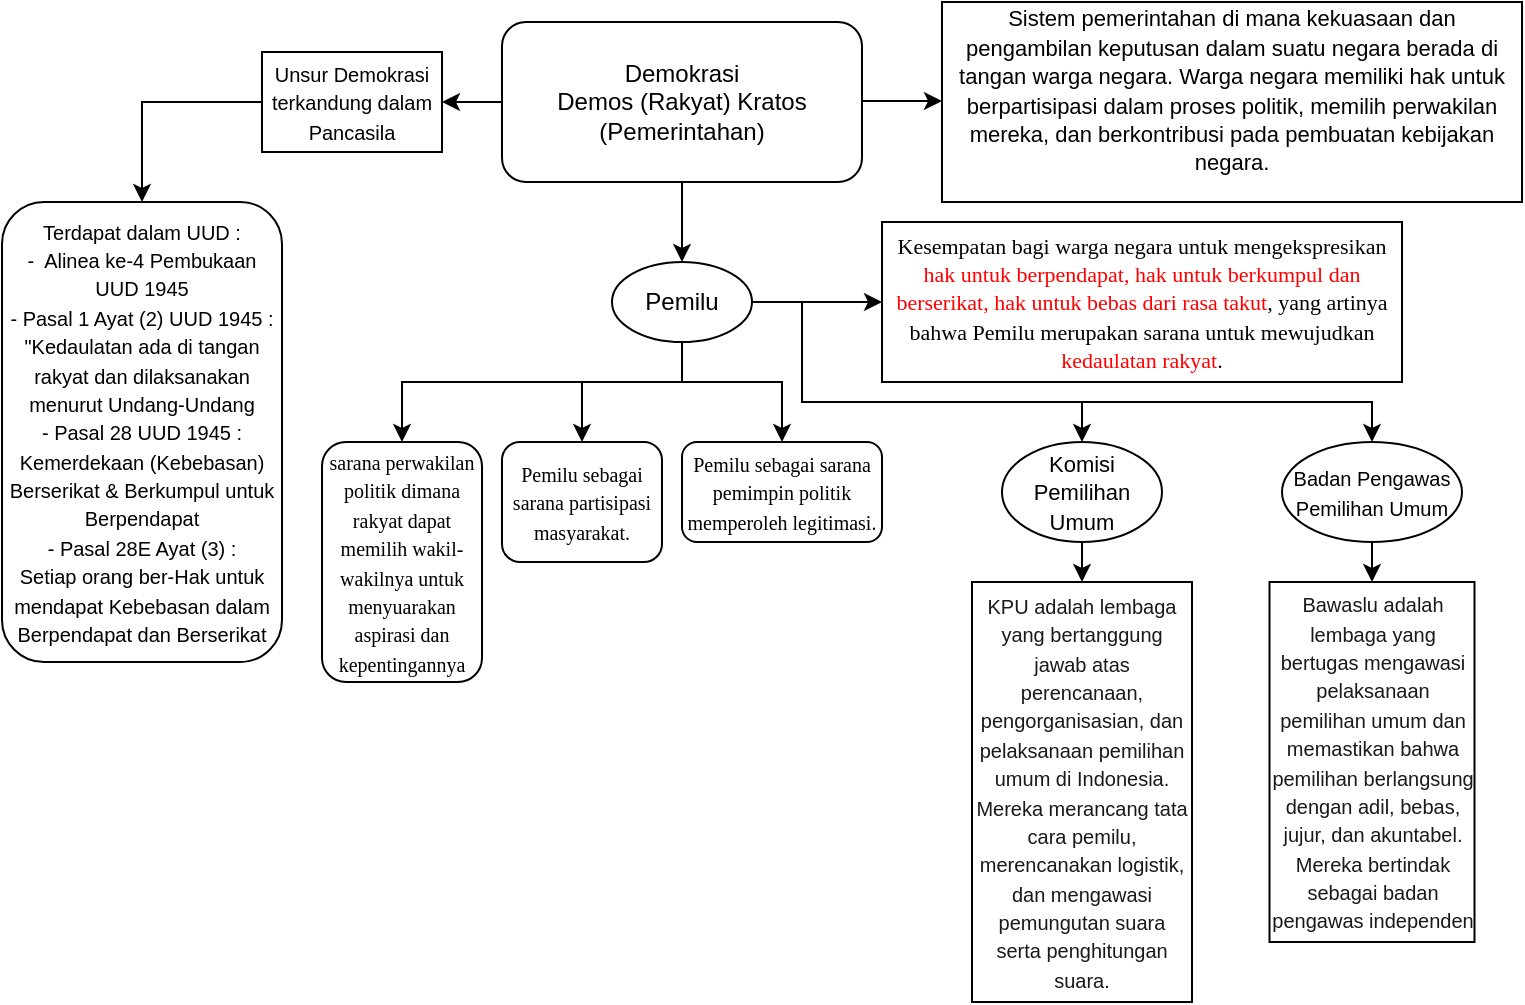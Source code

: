 <mxfile version="22.1.5" type="github">
  <diagram name="Halaman-1" id="0KanamrfrFxnqKmA-B9_">
    <mxGraphModel dx="2062" dy="709" grid="1" gridSize="10" guides="1" tooltips="1" connect="1" arrows="1" fold="1" page="1" pageScale="1" pageWidth="827" pageHeight="1169" math="0" shadow="0">
      <root>
        <mxCell id="0" />
        <mxCell id="1" parent="0" />
        <mxCell id="sA4h1yhg-4ciyW3SwDYC-16" style="edgeStyle=orthogonalEdgeStyle;rounded=0;orthogonalLoop=1;jettySize=auto;html=1;exitX=0;exitY=0.5;exitDx=0;exitDy=0;" edge="1" parent="1" source="sA4h1yhg-4ciyW3SwDYC-1">
          <mxGeometry relative="1" as="geometry">
            <mxPoint x="-10" y="50.207" as="targetPoint" />
          </mxGeometry>
        </mxCell>
        <mxCell id="sA4h1yhg-4ciyW3SwDYC-1" value="Demokrasi&lt;br&gt;Demos (Rakyat) Kratos (Pemerintahan)&lt;br&gt;" style="rounded=1;whiteSpace=wrap;html=1;" vertex="1" parent="1">
          <mxGeometry x="20" y="10" width="180" height="80" as="geometry" />
        </mxCell>
        <mxCell id="sA4h1yhg-4ciyW3SwDYC-2" value="" style="endArrow=classic;html=1;rounded=0;" edge="1" parent="1">
          <mxGeometry width="50" height="50" relative="1" as="geometry">
            <mxPoint x="200" y="49.5" as="sourcePoint" />
            <mxPoint x="240" y="49.5" as="targetPoint" />
          </mxGeometry>
        </mxCell>
        <mxCell id="sA4h1yhg-4ciyW3SwDYC-3" value="&lt;p style=&quot;line-height:1.2;text-align: justify;margin-top:0pt;margin-bottom:0pt;&quot; dir=&quot;ltr&quot;&gt;&lt;/p&gt;&lt;div&gt;&lt;/div&gt;&lt;span style=&quot;font-family: Arial, sans-serif; background-color: transparent; font-variant-numeric: normal; font-variant-east-asian: normal; font-variant-alternates: normal; font-variant-position: normal; vertical-align: baseline;&quot;&gt;&lt;font style=&quot;font-size: 11px;&quot;&gt;Sistem pemerintahan di mana kekuasaan dan pengambilan keputusan dalam suatu negara berada di tangan warga negara. Warga negara memiliki hak untuk berpartisipasi dalam proses politik, memilih perwakilan mereka, dan berkontribusi pada pembuatan kebijakan negara.&lt;/font&gt;&lt;/span&gt;&lt;p&gt;&lt;/p&gt;&lt;span id=&quot;docs-internal-guid-f88d4b03-7fff-e742-5f2c-cb4b65c643af&quot;&gt;&lt;/span&gt;" style="rounded=0;whiteSpace=wrap;html=1;" vertex="1" parent="1">
          <mxGeometry x="240" width="290" height="100" as="geometry" />
        </mxCell>
        <mxCell id="sA4h1yhg-4ciyW3SwDYC-4" value="" style="endArrow=classic;html=1;rounded=0;" edge="1" parent="1">
          <mxGeometry width="50" height="50" relative="1" as="geometry">
            <mxPoint x="110" y="90" as="sourcePoint" />
            <mxPoint x="110" y="130" as="targetPoint" />
          </mxGeometry>
        </mxCell>
        <mxCell id="sA4h1yhg-4ciyW3SwDYC-10" style="edgeStyle=orthogonalEdgeStyle;rounded=0;orthogonalLoop=1;jettySize=auto;html=1;entryX=0;entryY=0.5;entryDx=0;entryDy=0;" edge="1" parent="1" source="sA4h1yhg-4ciyW3SwDYC-5" target="sA4h1yhg-4ciyW3SwDYC-7">
          <mxGeometry relative="1" as="geometry">
            <mxPoint x="205" y="170" as="targetPoint" />
          </mxGeometry>
        </mxCell>
        <mxCell id="sA4h1yhg-4ciyW3SwDYC-11" style="edgeStyle=orthogonalEdgeStyle;rounded=0;orthogonalLoop=1;jettySize=auto;html=1;exitX=0.5;exitY=1;exitDx=0;exitDy=0;entryX=0.5;entryY=0;entryDx=0;entryDy=0;" edge="1" parent="1" source="sA4h1yhg-4ciyW3SwDYC-5" target="sA4h1yhg-4ciyW3SwDYC-14">
          <mxGeometry relative="1" as="geometry">
            <mxPoint x="60" y="200" as="targetPoint" />
            <Array as="points">
              <mxPoint x="110" y="190" />
              <mxPoint x="60" y="190" />
            </Array>
          </mxGeometry>
        </mxCell>
        <mxCell id="sA4h1yhg-4ciyW3SwDYC-12" style="edgeStyle=orthogonalEdgeStyle;rounded=0;orthogonalLoop=1;jettySize=auto;html=1;exitX=0.5;exitY=1;exitDx=0;exitDy=0;" edge="1" parent="1" source="sA4h1yhg-4ciyW3SwDYC-5">
          <mxGeometry relative="1" as="geometry">
            <mxPoint x="160" y="220" as="targetPoint" />
            <Array as="points">
              <mxPoint x="110" y="190" />
              <mxPoint x="160" y="190" />
            </Array>
          </mxGeometry>
        </mxCell>
        <mxCell id="sA4h1yhg-4ciyW3SwDYC-22" style="edgeStyle=orthogonalEdgeStyle;rounded=0;orthogonalLoop=1;jettySize=auto;html=1;exitX=1;exitY=0.5;exitDx=0;exitDy=0;entryX=0.5;entryY=0;entryDx=0;entryDy=0;" edge="1" parent="1" source="sA4h1yhg-4ciyW3SwDYC-5" target="sA4h1yhg-4ciyW3SwDYC-23">
          <mxGeometry relative="1" as="geometry">
            <mxPoint x="270.0" y="220" as="targetPoint" />
            <Array as="points">
              <mxPoint x="170" y="150" />
              <mxPoint x="170" y="200" />
              <mxPoint x="310" y="200" />
            </Array>
          </mxGeometry>
        </mxCell>
        <mxCell id="sA4h1yhg-4ciyW3SwDYC-5" value="Pemilu" style="ellipse;whiteSpace=wrap;html=1;" vertex="1" parent="1">
          <mxGeometry x="75" y="130" width="70" height="40" as="geometry" />
        </mxCell>
        <mxCell id="sA4h1yhg-4ciyW3SwDYC-6" value="" style="endArrow=classic;html=1;rounded=0;exitX=0.5;exitY=1;exitDx=0;exitDy=0;entryX=0.5;entryY=0;entryDx=0;entryDy=0;" edge="1" parent="1" source="sA4h1yhg-4ciyW3SwDYC-5" target="sA4h1yhg-4ciyW3SwDYC-13">
          <mxGeometry width="50" height="50" relative="1" as="geometry">
            <mxPoint x="20" y="170" as="sourcePoint" />
            <mxPoint x="-59.5" y="200" as="targetPoint" />
            <Array as="points">
              <mxPoint x="110" y="190" />
              <mxPoint x="-30" y="190" />
            </Array>
          </mxGeometry>
        </mxCell>
        <mxCell id="sA4h1yhg-4ciyW3SwDYC-7" value="&lt;font style=&quot;&quot;&gt;&lt;font style=&quot;font-size: 11px;&quot;&gt;&lt;b id=&quot;docs-internal-guid-8512b953-7fff-637d-4831-09bb26a66fec&quot; style=&quot;font-weight: normal;&quot;&gt;&lt;span style=&quot;font-family: Narkisim; color: rgb(0, 0, 0); background-color: transparent; font-weight: 400; font-style: normal; font-variant: normal; text-decoration: none; vertical-align: baseline;&quot;&gt;Kesempatan bagi warga negara untuk mengekspresikan &lt;/span&gt;&lt;span style=&quot;font-family: Narkisim; color: rgb(255, 0, 0); background-color: transparent; font-weight: 400; font-style: normal; font-variant: normal; text-decoration: none; vertical-align: baseline;&quot;&gt;hak untuk berpendapat, hak untuk berkumpul dan berserikat, hak untuk bebas dari rasa takut&lt;/span&gt;&lt;span style=&quot;font-family: Narkisim; color: rgb(0, 0, 0); background-color: transparent; font-weight: 400; font-style: normal; font-variant: normal; text-decoration: none; vertical-align: baseline;&quot;&gt;, yang artinya bahwa Pemilu merupakan sarana untuk mewujudkan &lt;/span&gt;&lt;span style=&quot;font-family: Narkisim; color: rgb(255, 0, 0); background-color: transparent; font-weight: 400; font-style: normal; font-variant: normal; text-decoration: none; vertical-align: baseline;&quot;&gt;kedaulatan rakyat&lt;/span&gt;&lt;span style=&quot;font-family: Narkisim; color: rgb(0, 0, 0); background-color: transparent; font-weight: 400; font-style: normal; font-variant: normal; text-decoration: none; vertical-align: baseline;&quot;&gt;.&lt;/span&gt;&lt;/b&gt;&lt;/font&gt;&lt;br&gt;&lt;/font&gt;" style="rounded=0;whiteSpace=wrap;html=1;" vertex="1" parent="1">
          <mxGeometry x="210" y="110" width="260" height="80" as="geometry" />
        </mxCell>
        <mxCell id="sA4h1yhg-4ciyW3SwDYC-13" value="&lt;font style=&quot;&quot;&gt;&lt;font style=&quot;font-size: 10px;&quot;&gt;&lt;b id=&quot;docs-internal-guid-9110bd9b-7fff-330d-d7f6-1b1bdb247be8&quot; style=&quot;font-weight: normal;&quot;&gt;&lt;span style=&quot;font-family: Narkisim; color: rgb(0, 0, 0); background-color: transparent; font-weight: 400; font-style: normal; font-variant: normal; text-decoration: none; vertical-align: baseline;&quot;&gt;sarana perwakilan politik dimana rakyat dapat memilih wakil-wakilnya untuk menyuarakan aspirasi dan kepentingannya&lt;/span&gt;&lt;/b&gt;&lt;/font&gt;&lt;br&gt;&lt;/font&gt;" style="rounded=1;whiteSpace=wrap;html=1;" vertex="1" parent="1">
          <mxGeometry x="-70" y="220" width="80" height="120" as="geometry" />
        </mxCell>
        <mxCell id="sA4h1yhg-4ciyW3SwDYC-14" value="&lt;font style=&quot;&quot;&gt;&lt;font style=&quot;font-size: 10px;&quot;&gt;&lt;b id=&quot;docs-internal-guid-82a84754-7fff-87d7-6bbd-945ddfe2c648&quot; style=&quot;font-weight: normal;&quot;&gt;&lt;span style=&quot;font-family: Narkisim; color: rgb(0, 0, 0); background-color: transparent; font-weight: 400; font-style: normal; font-variant: normal; text-decoration: none; vertical-align: baseline;&quot;&gt;Pemilu sebagai sarana partisipasi masyarakat.&lt;/span&gt;&lt;/b&gt;&lt;/font&gt;&lt;br&gt;&lt;/font&gt;" style="rounded=1;whiteSpace=wrap;html=1;" vertex="1" parent="1">
          <mxGeometry x="20" y="220" width="80" height="60" as="geometry" />
        </mxCell>
        <mxCell id="sA4h1yhg-4ciyW3SwDYC-17" style="edgeStyle=orthogonalEdgeStyle;rounded=0;orthogonalLoop=1;jettySize=auto;html=1;exitX=0;exitY=0.5;exitDx=0;exitDy=0;entryX=0.5;entryY=0;entryDx=0;entryDy=0;" edge="1" parent="1" source="sA4h1yhg-4ciyW3SwDYC-15" target="sA4h1yhg-4ciyW3SwDYC-18">
          <mxGeometry relative="1" as="geometry">
            <mxPoint x="-140" y="60" as="targetPoint" />
            <Array as="points">
              <mxPoint x="-160" y="50" />
            </Array>
          </mxGeometry>
        </mxCell>
        <mxCell id="sA4h1yhg-4ciyW3SwDYC-15" value="&lt;font style=&quot;font-size: 10px;&quot;&gt;Unsur Demokrasi terkandung dalam Pancasila&lt;/font&gt;" style="rounded=0;whiteSpace=wrap;html=1;" vertex="1" parent="1">
          <mxGeometry x="-100" y="25" width="90" height="50" as="geometry" />
        </mxCell>
        <mxCell id="sA4h1yhg-4ciyW3SwDYC-18" value="&lt;font style=&quot;font-size: 10px;&quot;&gt;Terdapat dalam UUD :&lt;br&gt;-&amp;nbsp; Alinea ke-4 Pembukaan UUD 1945&lt;br&gt;- Pasal 1 Ayat (2) UUD 1945 : &quot;Kedaulatan ada di tangan rakyat dan dilaksanakan menurut Undang-Undang&lt;br&gt;- Pasal 28 UUD 1945 :&lt;br&gt;Kemerdekaan (Kebebasan) Berserikat &amp;amp; Berkumpul untuk Berpendapat&lt;br&gt;- Pasal 28E Ayat (3) :&lt;br&gt;Setiap orang ber-Hak untuk mendapat Kebebasan dalam Berpendapat dan Berserikat&lt;br&gt;&lt;/font&gt;" style="rounded=1;whiteSpace=wrap;html=1;" vertex="1" parent="1">
          <mxGeometry x="-230" y="100" width="140" height="230" as="geometry" />
        </mxCell>
        <mxCell id="sA4h1yhg-4ciyW3SwDYC-20" value="&lt;font style=&quot;font-size: 10px;&quot;&gt;&lt;b id=&quot;docs-internal-guid-514893dc-7fff-3c5f-b15b-3921a4878f30&quot; style=&quot;font-weight:normal;&quot;&gt;&lt;span style=&quot;font-family: Narkisim; color: rgb(0, 0, 0); background-color: transparent; font-weight: 400; font-style: normal; font-variant: normal; text-decoration: none; vertical-align: baseline;&quot;&gt;Pemilu sebagai sarana pemimpin politik memperoleh legitimasi.&lt;/span&gt;&lt;/b&gt;&lt;br&gt;&lt;/font&gt;" style="rounded=1;whiteSpace=wrap;html=1;" vertex="1" parent="1">
          <mxGeometry x="110" y="220" width="100" height="50" as="geometry" />
        </mxCell>
        <mxCell id="sA4h1yhg-4ciyW3SwDYC-28" style="edgeStyle=orthogonalEdgeStyle;rounded=0;orthogonalLoop=1;jettySize=auto;html=1;exitX=0.5;exitY=1;exitDx=0;exitDy=0;entryX=0.5;entryY=0;entryDx=0;entryDy=0;" edge="1" parent="1" source="sA4h1yhg-4ciyW3SwDYC-23" target="sA4h1yhg-4ciyW3SwDYC-27">
          <mxGeometry relative="1" as="geometry" />
        </mxCell>
        <mxCell id="sA4h1yhg-4ciyW3SwDYC-23" value="&lt;font style=&quot;font-size: 11px;&quot;&gt;Komisi &lt;/font&gt;&lt;font style=&quot;font-size: 11px;&quot;&gt;Pemilihan &lt;/font&gt;&lt;font style=&quot;font-size: 11px;&quot;&gt;Umum&lt;/font&gt;" style="ellipse;whiteSpace=wrap;html=1;" vertex="1" parent="1">
          <mxGeometry x="270" y="220" width="80" height="50" as="geometry" />
        </mxCell>
        <mxCell id="sA4h1yhg-4ciyW3SwDYC-31" style="edgeStyle=orthogonalEdgeStyle;rounded=0;orthogonalLoop=1;jettySize=auto;html=1;exitX=0.5;exitY=1;exitDx=0;exitDy=0;entryX=0.5;entryY=0;entryDx=0;entryDy=0;" edge="1" parent="1" source="sA4h1yhg-4ciyW3SwDYC-24" target="sA4h1yhg-4ciyW3SwDYC-30">
          <mxGeometry relative="1" as="geometry" />
        </mxCell>
        <mxCell id="sA4h1yhg-4ciyW3SwDYC-24" value="&lt;font style=&quot;font-size: 10px;&quot;&gt;Badan Pengawas Pemilihan Umum&lt;/font&gt;" style="ellipse;whiteSpace=wrap;html=1;" vertex="1" parent="1">
          <mxGeometry x="410" y="220" width="90" height="50" as="geometry" />
        </mxCell>
        <mxCell id="sA4h1yhg-4ciyW3SwDYC-25" value="" style="endArrow=classic;html=1;rounded=0;entryX=0.5;entryY=0;entryDx=0;entryDy=0;" edge="1" parent="1" target="sA4h1yhg-4ciyW3SwDYC-24">
          <mxGeometry width="50" height="50" relative="1" as="geometry">
            <mxPoint x="270" y="200" as="sourcePoint" />
            <mxPoint x="200" y="190" as="targetPoint" />
            <Array as="points">
              <mxPoint x="455" y="200" />
            </Array>
          </mxGeometry>
        </mxCell>
        <mxCell id="sA4h1yhg-4ciyW3SwDYC-27" value="&lt;font style=&quot;font-size: 10px;&quot;&gt;&lt;b id=&quot;docs-internal-guid-68b93497-7fff-dd27-ce5c-78cffe38ca2b&quot; style=&quot;font-weight:normal;&quot;&gt;&lt;span style=&quot;font-family: Arial, sans-serif; color: rgb(25, 25, 25); background-color: transparent; font-weight: 400; font-style: normal; font-variant: normal; text-decoration: none; vertical-align: baseline;&quot;&gt;KPU adalah lembaga yang bertanggung jawab atas perencanaan, pengorganisasian, dan pelaksanaan pemilihan umum di Indonesia. Mereka merancang tata cara pemilu, merencanakan logistik, dan mengawasi pemungutan suara serta penghitungan suara.&lt;/span&gt;&lt;/b&gt;&lt;br&gt;&lt;/font&gt;" style="rounded=0;whiteSpace=wrap;html=1;" vertex="1" parent="1">
          <mxGeometry x="255" y="290" width="110" height="210" as="geometry" />
        </mxCell>
        <mxCell id="sA4h1yhg-4ciyW3SwDYC-30" value="&lt;font style=&quot;font-size: 10px;&quot;&gt;&lt;b id=&quot;docs-internal-guid-aced689b-7fff-b852-f490-ddd3e35f9ec3&quot; style=&quot;font-weight:normal;&quot;&gt;&lt;span style=&quot;font-family: Arial, sans-serif; color: rgb(25, 25, 25); background-color: transparent; font-weight: 400; font-style: normal; font-variant: normal; text-decoration: none; vertical-align: baseline;&quot;&gt;Bawaslu adalah lembaga yang bertugas mengawasi pelaksanaan pemilihan umum dan memastikan bahwa pemilihan berlangsung dengan adil, bebas, jujur, dan akuntabel. Mereka bertindak sebagai badan pengawas independen&lt;/span&gt;&lt;/b&gt;&lt;br&gt;&lt;/font&gt;" style="rounded=0;whiteSpace=wrap;html=1;" vertex="1" parent="1">
          <mxGeometry x="403.75" y="290" width="102.5" height="180" as="geometry" />
        </mxCell>
      </root>
    </mxGraphModel>
  </diagram>
</mxfile>
